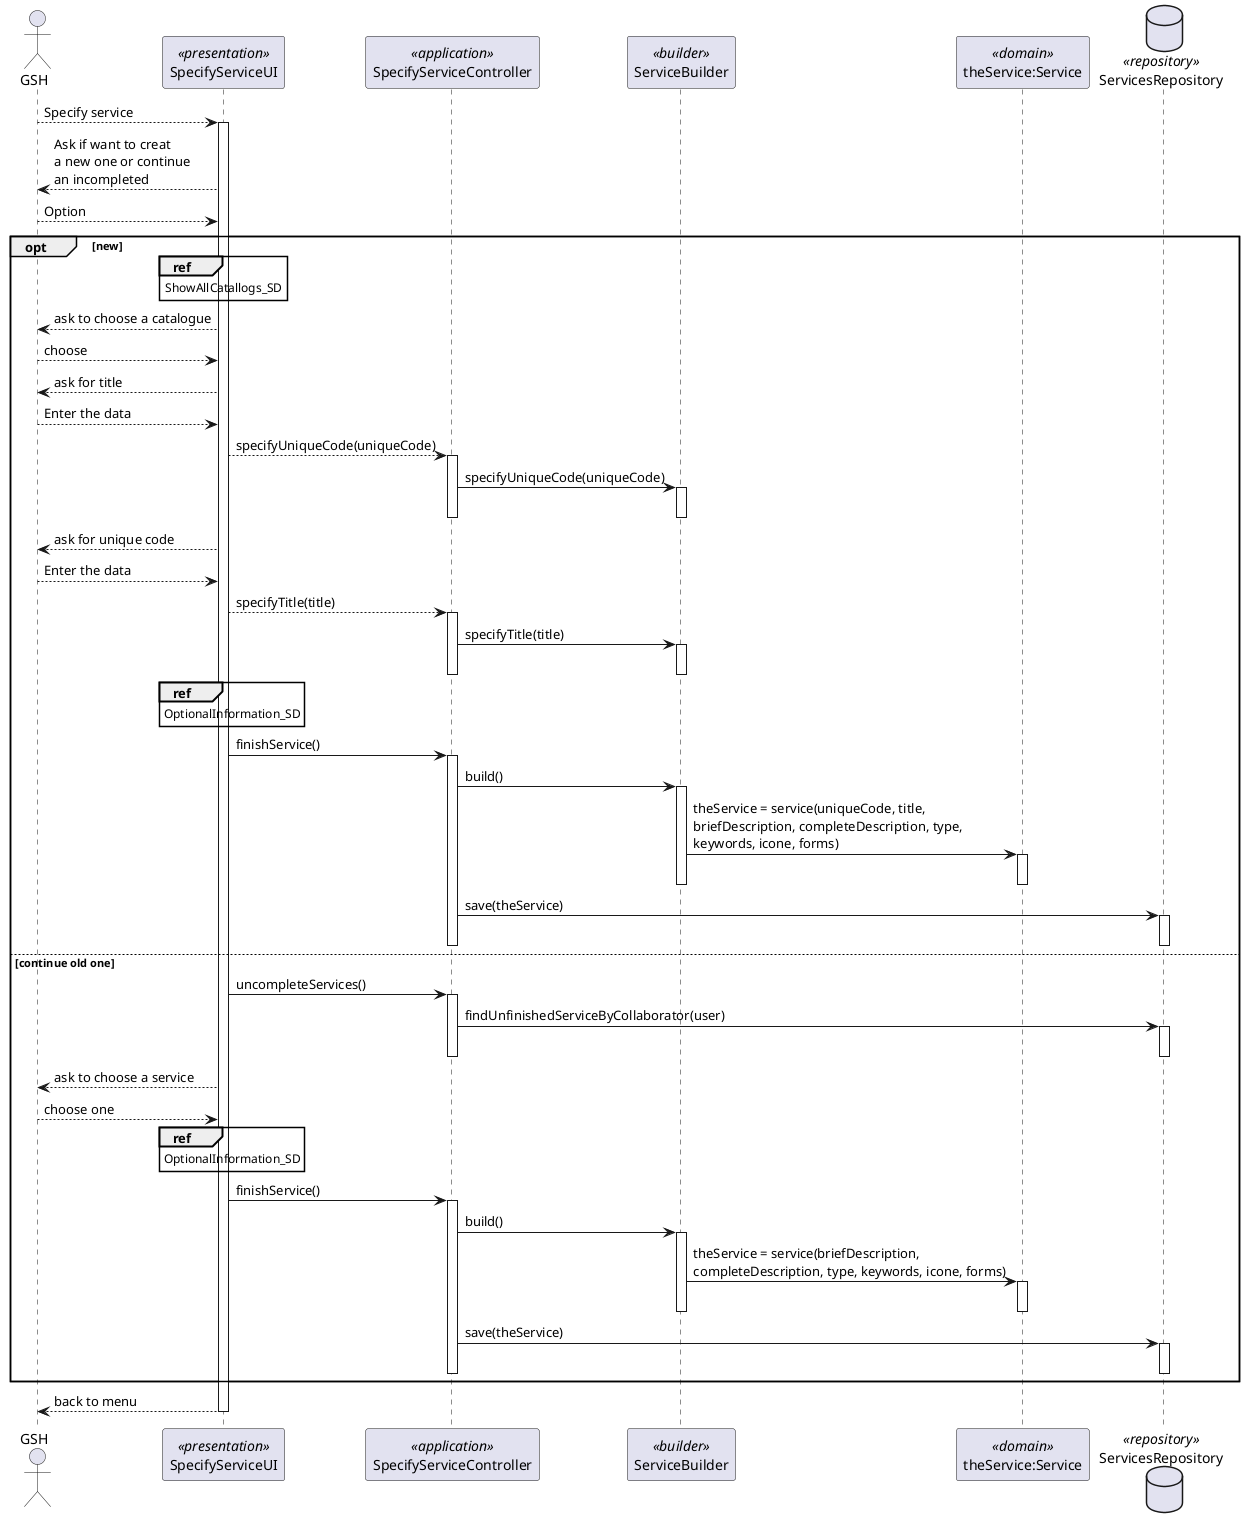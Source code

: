 @startuml

actor GSH as Actor
participant SpecifyServiceUI as UI <<presentation>>
participant SpecifyServiceController as Controller <<application>>
participant ServiceBuilder as Builder <<builder>>
participant "theService:Service" as Domain <<domain>>
database ServicesRepository as Repository <<repository>>



Actor --> UI: Specify service
activate UI

UI --> Actor: Ask if want to creat\na new one or continue\nan incompleted

Actor-->UI: Option

opt new

ref over UI: ShowAllCatallogs_SD

UI-->Actor: ask to choose a catalogue
Actor-->UI: choose

UI-->Actor: ask for title
Actor-->UI: Enter the data

UI-->Controller: specifyUniqueCode(uniqueCode)
activate Controller

Controller->Builder:specifyUniqueCode(uniqueCode)
activate Builder
deactivate Builder

deactivate Controller

UI-->Actor: ask for unique code
Actor-->UI: Enter the data

UI-->Controller: specifyTitle(title)
activate Controller

Controller->Builder:specifyTitle(title)
activate Builder
deactivate Builder

deactivate Controller

ref over UI: OptionalInformation_SD

UI->Controller: finishService()
activate Controller

Controller->Builder: build()
activate Builder

Builder->Domain: theService = service(uniqueCode, title,\nbriefDescription, completeDescription, type,\nkeywords, icone, forms)
activate Domain
deactivate Domain
deactivate Builder

Controller->Repository: save(theService)
activate Repository
deactivate Repository

deactivate Controller

else continue old one

UI->Controller: uncompleteServices()
activate Controller

Controller->Repository: findUnfinishedServiceByCollaborator(user)
activate Repository
deactivate Repository

deactivate Controller

UI-->Actor: ask to choose a service
Actor-->UI: choose one

ref over UI: OptionalInformation_SD

UI->Controller: finishService()
activate Controller

Controller->Builder: build()
activate Builder

Builder->Domain: theService = service(briefDescription,\ncompleteDescription, type, keywords, icone, forms)
activate Domain
deactivate Domain
deactivate Builder

Controller->Repository: save(theService)
activate Repository
deactivate Repository

deactivate Controller

end

UI-->Actor: back to menu

deactivate UI

@enduml
